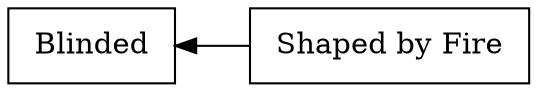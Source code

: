 digraph R { 
rankdir = RL;node [shape=rectangle, height=0.5, width=0.5];
graph[ nodesep = 0.5]; 
node0 [label = " Shaped by Fire " ];
node1 [label = " Blinded " ];
 node0 -> node1 ; 
}